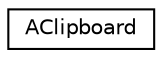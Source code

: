 digraph "Graphical Class Hierarchy"
{
 // LATEX_PDF_SIZE
  edge [fontname="Helvetica",fontsize="10",labelfontname="Helvetica",labelfontsize="10"];
  node [fontname="Helvetica",fontsize="10",shape=record];
  rankdir="LR";
  Node0 [label="AClipboard",height=0.2,width=0.4,color="black", fillcolor="white", style="filled",URL="$classAClipboard.html",tooltip=" "];
}
